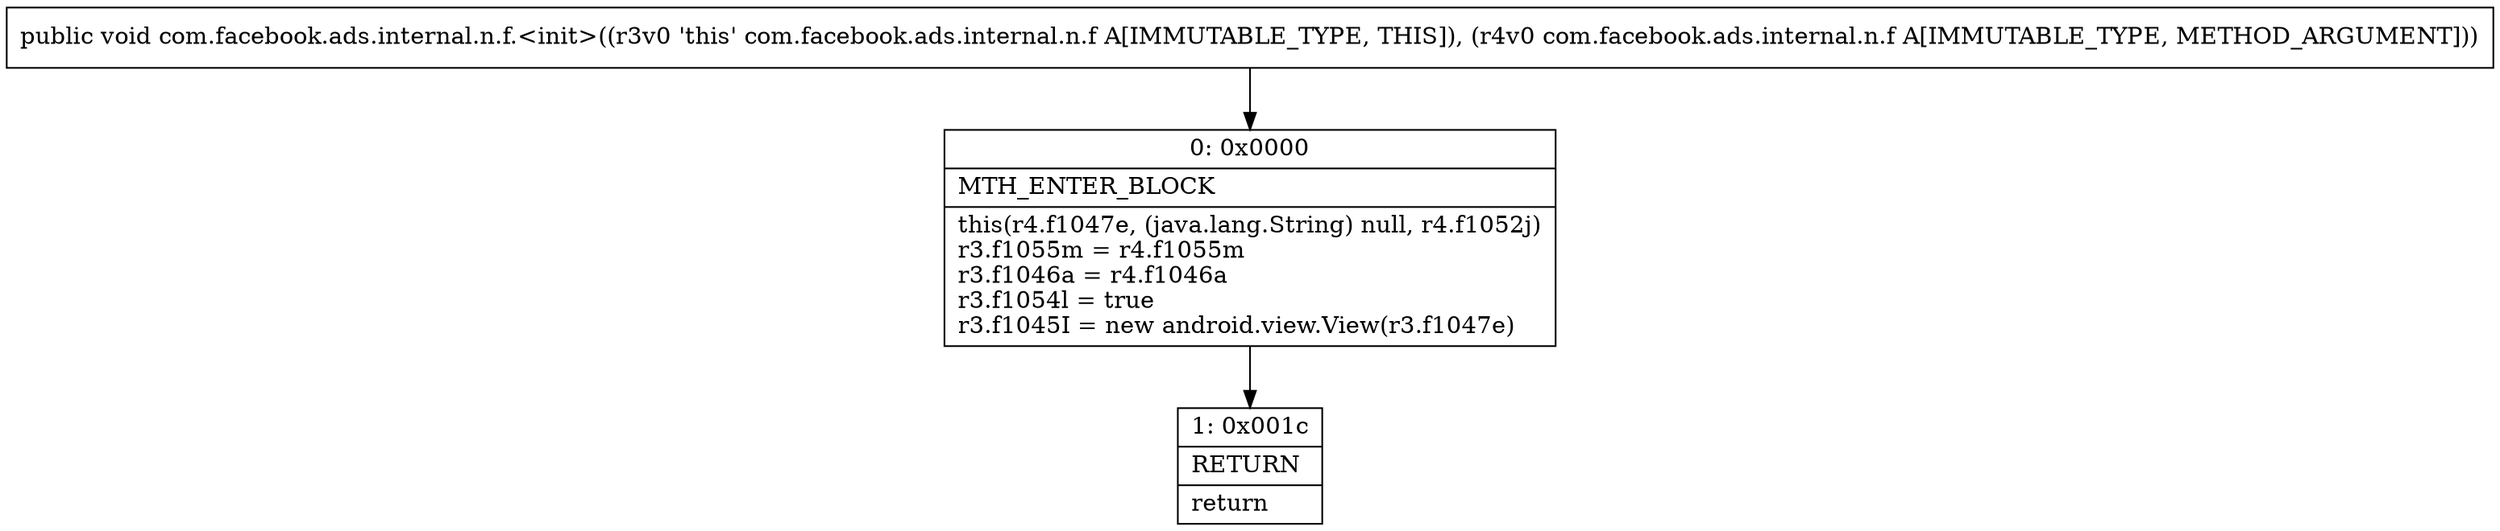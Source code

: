 digraph "CFG forcom.facebook.ads.internal.n.f.\<init\>(Lcom\/facebook\/ads\/internal\/n\/f;)V" {
Node_0 [shape=record,label="{0\:\ 0x0000|MTH_ENTER_BLOCK\l|this(r4.f1047e, (java.lang.String) null, r4.f1052j)\lr3.f1055m = r4.f1055m\lr3.f1046a = r4.f1046a\lr3.f1054l = true\lr3.f1045I = new android.view.View(r3.f1047e)\l}"];
Node_1 [shape=record,label="{1\:\ 0x001c|RETURN\l|return\l}"];
MethodNode[shape=record,label="{public void com.facebook.ads.internal.n.f.\<init\>((r3v0 'this' com.facebook.ads.internal.n.f A[IMMUTABLE_TYPE, THIS]), (r4v0 com.facebook.ads.internal.n.f A[IMMUTABLE_TYPE, METHOD_ARGUMENT])) }"];
MethodNode -> Node_0;
Node_0 -> Node_1;
}

